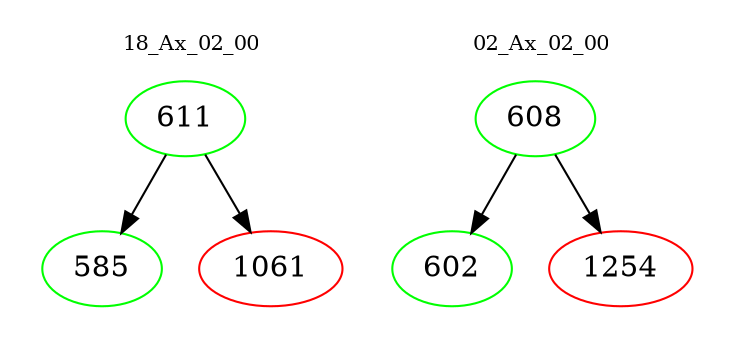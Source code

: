 digraph{
subgraph cluster_0 {
color = white
label = "18_Ax_02_00";
fontsize=10;
T0_611 [label="611", color="green"]
T0_611 -> T0_585 [color="black"]
T0_585 [label="585", color="green"]
T0_611 -> T0_1061 [color="black"]
T0_1061 [label="1061", color="red"]
}
subgraph cluster_1 {
color = white
label = "02_Ax_02_00";
fontsize=10;
T1_608 [label="608", color="green"]
T1_608 -> T1_602 [color="black"]
T1_602 [label="602", color="green"]
T1_608 -> T1_1254 [color="black"]
T1_1254 [label="1254", color="red"]
}
}

